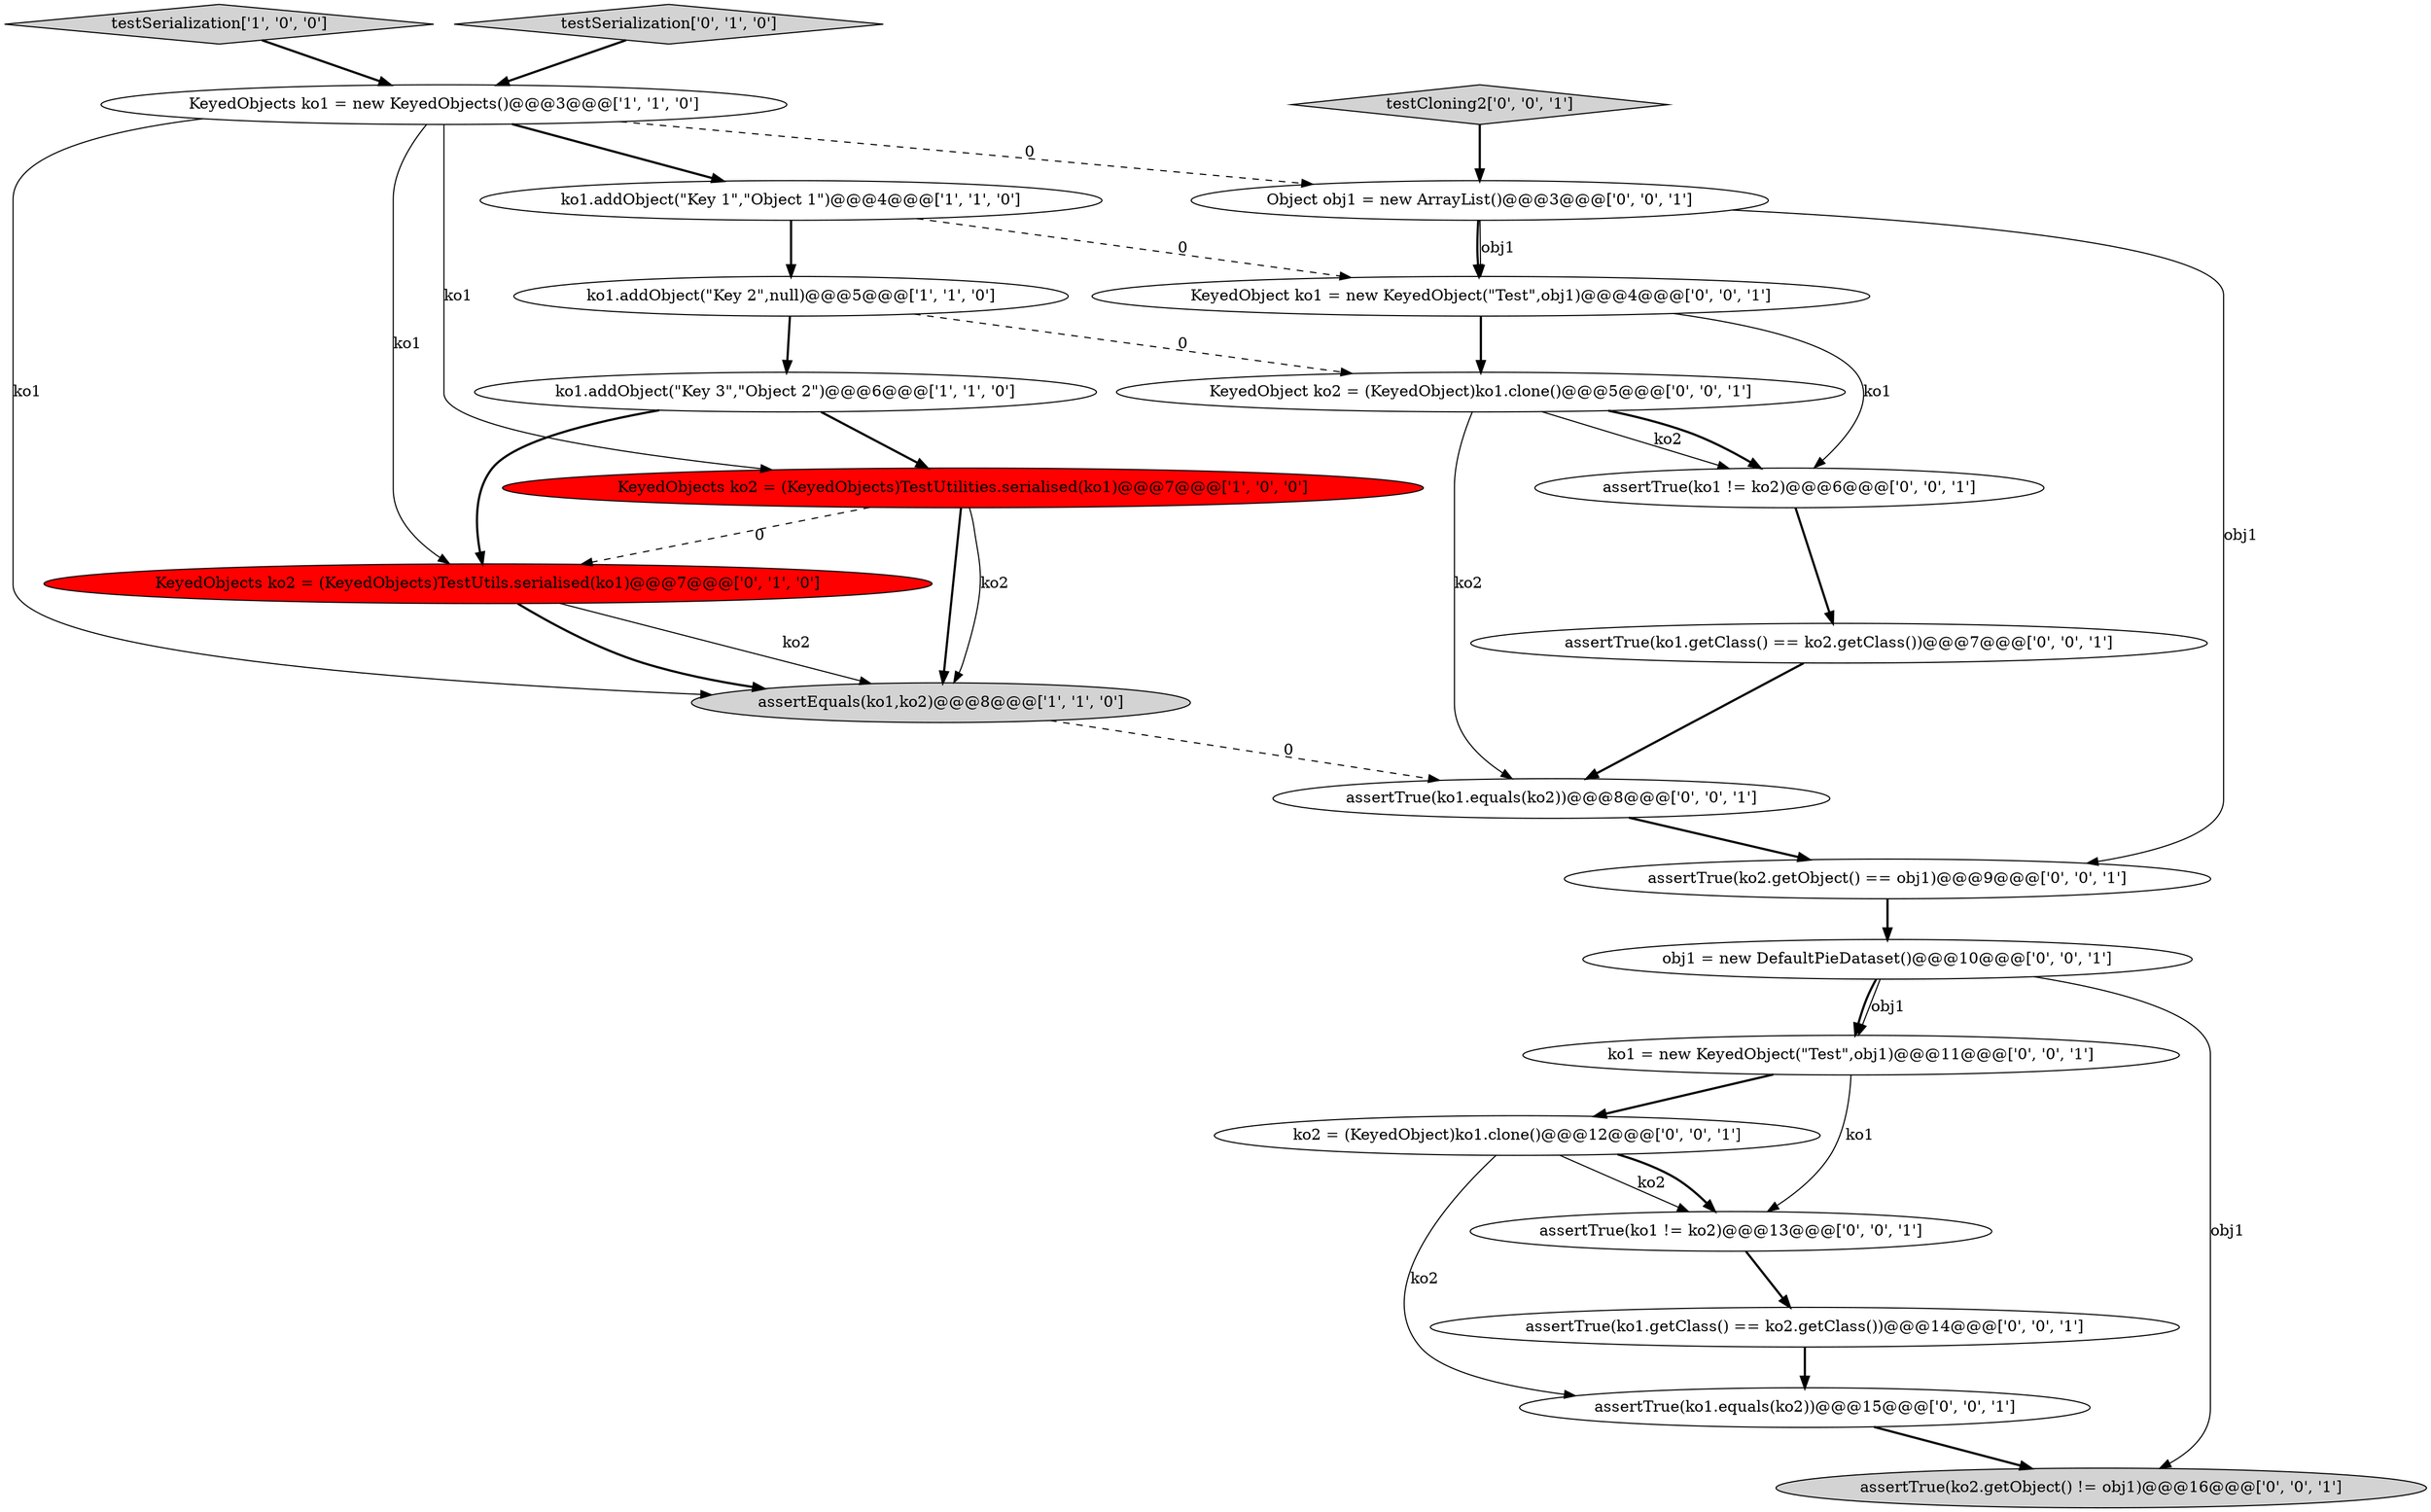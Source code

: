 digraph {
19 [style = filled, label = "ko1 = new KeyedObject(\"Test\",obj1)@@@11@@@['0', '0', '1']", fillcolor = white, shape = ellipse image = "AAA0AAABBB3BBB"];
5 [style = filled, label = "assertEquals(ko1,ko2)@@@8@@@['1', '1', '0']", fillcolor = lightgray, shape = ellipse image = "AAA0AAABBB1BBB"];
2 [style = filled, label = "testSerialization['1', '0', '0']", fillcolor = lightgray, shape = diamond image = "AAA0AAABBB1BBB"];
16 [style = filled, label = "ko2 = (KeyedObject)ko1.clone()@@@12@@@['0', '0', '1']", fillcolor = white, shape = ellipse image = "AAA0AAABBB3BBB"];
1 [style = filled, label = "KeyedObjects ko2 = (KeyedObjects)TestUtilities.serialised(ko1)@@@7@@@['1', '0', '0']", fillcolor = red, shape = ellipse image = "AAA1AAABBB1BBB"];
21 [style = filled, label = "assertTrue(ko2.getObject() == obj1)@@@9@@@['0', '0', '1']", fillcolor = white, shape = ellipse image = "AAA0AAABBB3BBB"];
3 [style = filled, label = "ko1.addObject(\"Key 2\",null)@@@5@@@['1', '1', '0']", fillcolor = white, shape = ellipse image = "AAA0AAABBB1BBB"];
9 [style = filled, label = "assertTrue(ko1 != ko2)@@@13@@@['0', '0', '1']", fillcolor = white, shape = ellipse image = "AAA0AAABBB3BBB"];
7 [style = filled, label = "KeyedObjects ko2 = (KeyedObjects)TestUtils.serialised(ko1)@@@7@@@['0', '1', '0']", fillcolor = red, shape = ellipse image = "AAA1AAABBB2BBB"];
17 [style = filled, label = "testCloning2['0', '0', '1']", fillcolor = lightgray, shape = diamond image = "AAA0AAABBB3BBB"];
20 [style = filled, label = "assertTrue(ko1.equals(ko2))@@@15@@@['0', '0', '1']", fillcolor = white, shape = ellipse image = "AAA0AAABBB3BBB"];
4 [style = filled, label = "KeyedObjects ko1 = new KeyedObjects()@@@3@@@['1', '1', '0']", fillcolor = white, shape = ellipse image = "AAA0AAABBB1BBB"];
10 [style = filled, label = "assertTrue(ko1.getClass() == ko2.getClass())@@@14@@@['0', '0', '1']", fillcolor = white, shape = ellipse image = "AAA0AAABBB3BBB"];
6 [style = filled, label = "ko1.addObject(\"Key 1\",\"Object 1\")@@@4@@@['1', '1', '0']", fillcolor = white, shape = ellipse image = "AAA0AAABBB1BBB"];
11 [style = filled, label = "assertTrue(ko1.getClass() == ko2.getClass())@@@7@@@['0', '0', '1']", fillcolor = white, shape = ellipse image = "AAA0AAABBB3BBB"];
14 [style = filled, label = "assertTrue(ko1.equals(ko2))@@@8@@@['0', '0', '1']", fillcolor = white, shape = ellipse image = "AAA0AAABBB3BBB"];
12 [style = filled, label = "KeyedObject ko2 = (KeyedObject)ko1.clone()@@@5@@@['0', '0', '1']", fillcolor = white, shape = ellipse image = "AAA0AAABBB3BBB"];
23 [style = filled, label = "assertTrue(ko1 != ko2)@@@6@@@['0', '0', '1']", fillcolor = white, shape = ellipse image = "AAA0AAABBB3BBB"];
18 [style = filled, label = "KeyedObject ko1 = new KeyedObject(\"Test\",obj1)@@@4@@@['0', '0', '1']", fillcolor = white, shape = ellipse image = "AAA0AAABBB3BBB"];
22 [style = filled, label = "assertTrue(ko2.getObject() != obj1)@@@16@@@['0', '0', '1']", fillcolor = lightgray, shape = ellipse image = "AAA0AAABBB3BBB"];
0 [style = filled, label = "ko1.addObject(\"Key 3\",\"Object 2\")@@@6@@@['1', '1', '0']", fillcolor = white, shape = ellipse image = "AAA0AAABBB1BBB"];
13 [style = filled, label = "Object obj1 = new ArrayList()@@@3@@@['0', '0', '1']", fillcolor = white, shape = ellipse image = "AAA0AAABBB3BBB"];
8 [style = filled, label = "testSerialization['0', '1', '0']", fillcolor = lightgray, shape = diamond image = "AAA0AAABBB2BBB"];
15 [style = filled, label = "obj1 = new DefaultPieDataset()@@@10@@@['0', '0', '1']", fillcolor = white, shape = ellipse image = "AAA0AAABBB3BBB"];
1->5 [style = bold, label=""];
13->18 [style = solid, label="obj1"];
15->19 [style = solid, label="obj1"];
6->3 [style = bold, label=""];
12->23 [style = solid, label="ko2"];
10->20 [style = bold, label=""];
5->14 [style = dashed, label="0"];
11->14 [style = bold, label=""];
4->6 [style = bold, label=""];
19->9 [style = solid, label="ko1"];
21->15 [style = bold, label=""];
18->12 [style = bold, label=""];
13->21 [style = solid, label="obj1"];
9->10 [style = bold, label=""];
15->22 [style = solid, label="obj1"];
15->19 [style = bold, label=""];
4->5 [style = solid, label="ko1"];
4->7 [style = solid, label="ko1"];
2->4 [style = bold, label=""];
7->5 [style = solid, label="ko2"];
3->0 [style = bold, label=""];
19->16 [style = bold, label=""];
0->7 [style = bold, label=""];
20->22 [style = bold, label=""];
4->1 [style = solid, label="ko1"];
6->18 [style = dashed, label="0"];
16->9 [style = solid, label="ko2"];
16->20 [style = solid, label="ko2"];
7->5 [style = bold, label=""];
12->14 [style = solid, label="ko2"];
3->12 [style = dashed, label="0"];
1->5 [style = solid, label="ko2"];
0->1 [style = bold, label=""];
12->23 [style = bold, label=""];
17->13 [style = bold, label=""];
8->4 [style = bold, label=""];
14->21 [style = bold, label=""];
23->11 [style = bold, label=""];
1->7 [style = dashed, label="0"];
4->13 [style = dashed, label="0"];
18->23 [style = solid, label="ko1"];
16->9 [style = bold, label=""];
13->18 [style = bold, label=""];
}
